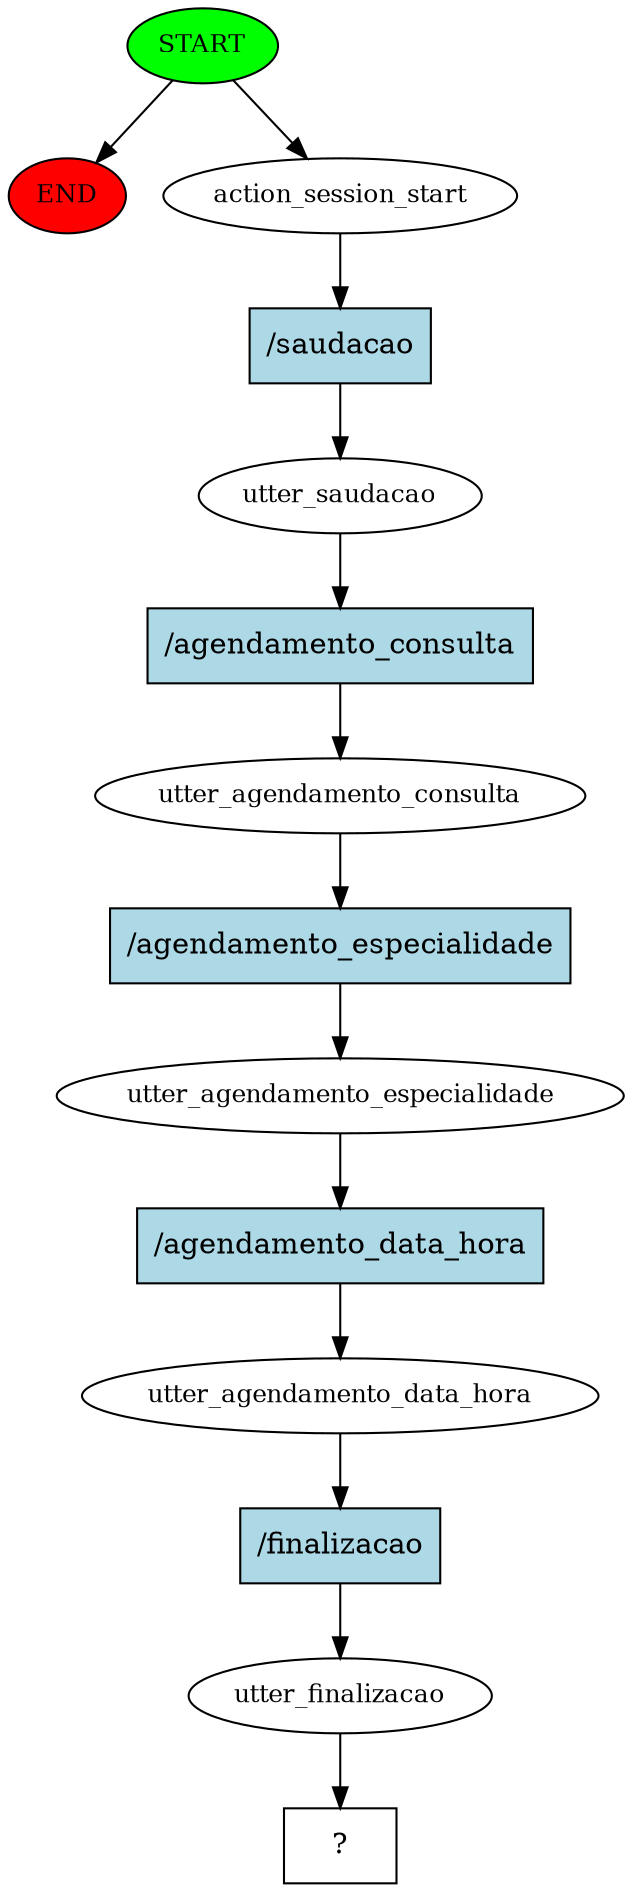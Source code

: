 digraph  {
0 [class="start active", fillcolor=green, fontsize=12, label=START, style=filled];
"-1" [class=end, fillcolor=red, fontsize=12, label=END, style=filled];
1 [class=active, fontsize=12, label=action_session_start];
2 [class=active, fontsize=12, label=utter_saudacao];
3 [class=active, fontsize=12, label=utter_agendamento_consulta];
4 [class=active, fontsize=12, label=utter_agendamento_especialidade];
5 [class=active, fontsize=12, label=utter_agendamento_data_hora];
6 [class=active, fontsize=12, label=utter_finalizacao];
7 [class="intent dashed active", label="  ?  ", shape=rect];
8 [class="intent active", fillcolor=lightblue, label="/saudacao", shape=rect, style=filled];
9 [class="intent active", fillcolor=lightblue, label="/agendamento_consulta", shape=rect, style=filled];
10 [class="intent active", fillcolor=lightblue, label="/agendamento_especialidade", shape=rect, style=filled];
11 [class="intent active", fillcolor=lightblue, label="/agendamento_data_hora", shape=rect, style=filled];
12 [class="intent active", fillcolor=lightblue, label="/finalizacao", shape=rect, style=filled];
0 -> "-1"  [class="", key=NONE, label=""];
0 -> 1  [class=active, key=NONE, label=""];
1 -> 8  [class=active, key=0];
2 -> 9  [class=active, key=0];
3 -> 10  [class=active, key=0];
4 -> 11  [class=active, key=0];
5 -> 12  [class=active, key=0];
6 -> 7  [class=active, key=NONE, label=""];
8 -> 2  [class=active, key=0];
9 -> 3  [class=active, key=0];
10 -> 4  [class=active, key=0];
11 -> 5  [class=active, key=0];
12 -> 6  [class=active, key=0];
}
